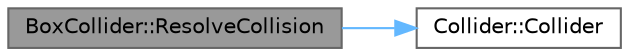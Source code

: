 digraph "BoxCollider::ResolveCollision"
{
 // LATEX_PDF_SIZE
  bgcolor="transparent";
  edge [fontname=Helvetica,fontsize=10,labelfontname=Helvetica,labelfontsize=10];
  node [fontname=Helvetica,fontsize=10,shape=box,height=0.2,width=0.4];
  rankdir="LR";
  Node1 [id="Node000001",label="BoxCollider::ResolveCollision",height=0.2,width=0.4,color="gray40", fillcolor="grey60", style="filled", fontcolor="black",tooltip=" "];
  Node1 -> Node2 [id="edge1_Node000001_Node000002",color="steelblue1",style="solid",tooltip=" "];
  Node2 [id="Node000002",label="Collider::Collider",height=0.2,width=0.4,color="grey40", fillcolor="white", style="filled",URL="$class_collider.html#a9c57ca27014a4534cfe64d26e544c521",tooltip=" "];
}
